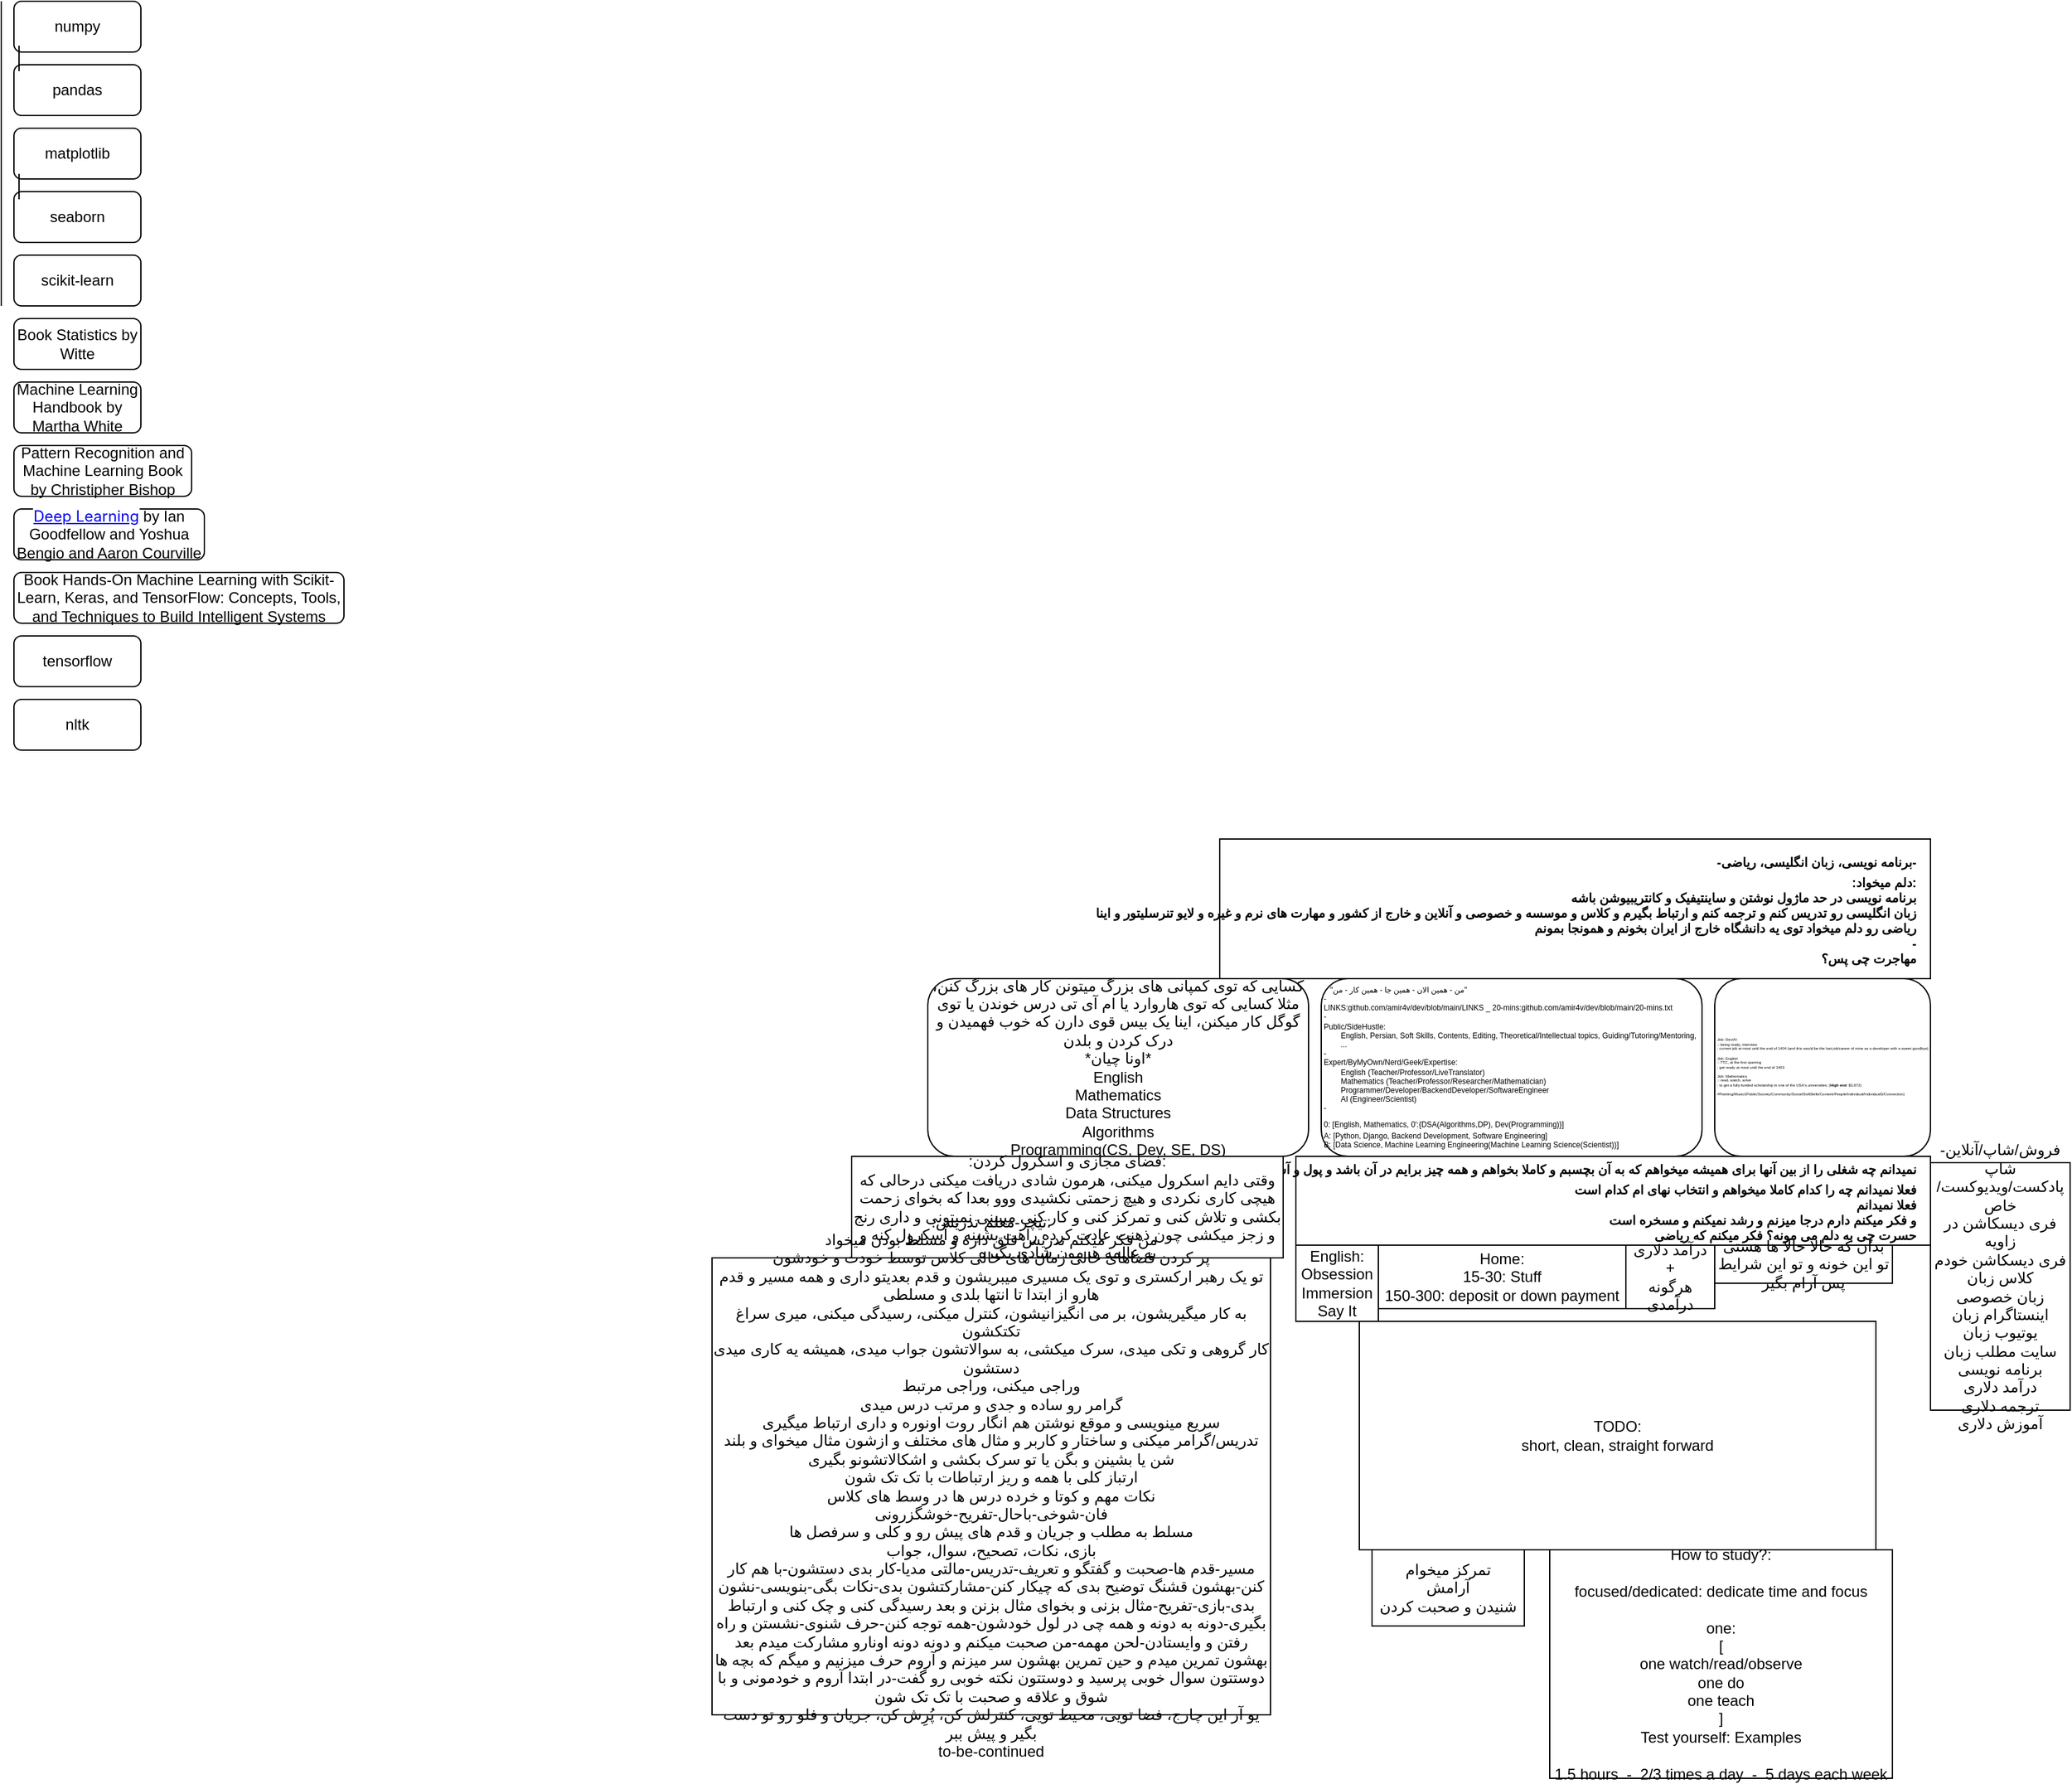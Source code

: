 <mxfile version="24.7.16">
  <diagram name="Page-1" id="Pw1lx-9ADOZ67-cU_8lc">
    <mxGraphModel dx="503" dy="1359" grid="1" gridSize="10" guides="1" tooltips="1" connect="1" arrows="1" fold="1" page="1" pageScale="1" pageWidth="850" pageHeight="1100" math="0" shadow="0">
      <root>
        <mxCell id="0" />
        <mxCell id="1" parent="0" />
        <mxCell id="uNf8jhvKmDgPgvKZIGbK-5" value="numpy" style="rounded=1;whiteSpace=wrap;html=1;" parent="1" vertex="1">
          <mxGeometry x="20" y="-1090" width="100" height="40" as="geometry" />
        </mxCell>
        <mxCell id="uNf8jhvKmDgPgvKZIGbK-6" value="pandas" style="rounded=1;whiteSpace=wrap;html=1;" parent="1" vertex="1">
          <mxGeometry x="20" y="-1040" width="100" height="40" as="geometry" />
        </mxCell>
        <mxCell id="uNf8jhvKmDgPgvKZIGbK-7" value="matplotlib" style="rounded=1;whiteSpace=wrap;html=1;" parent="1" vertex="1">
          <mxGeometry x="20" y="-990" width="100" height="40" as="geometry" />
        </mxCell>
        <mxCell id="uNf8jhvKmDgPgvKZIGbK-8" value="seaborn" style="rounded=1;whiteSpace=wrap;html=1;" parent="1" vertex="1">
          <mxGeometry x="20" y="-940" width="100" height="40" as="geometry" />
        </mxCell>
        <mxCell id="uNf8jhvKmDgPgvKZIGbK-10" value="scikit-learn" style="rounded=1;whiteSpace=wrap;html=1;" parent="1" vertex="1">
          <mxGeometry x="20" y="-890" width="100" height="40" as="geometry" />
        </mxCell>
        <mxCell id="uNf8jhvKmDgPgvKZIGbK-13" value="Book Statistics by Witte" style="rounded=1;whiteSpace=wrap;html=1;" parent="1" vertex="1">
          <mxGeometry x="20" y="-840" width="100" height="40" as="geometry" />
        </mxCell>
        <mxCell id="uNf8jhvKmDgPgvKZIGbK-14" value="Machine Learning Handbook by Martha White" style="rounded=1;whiteSpace=wrap;html=1;" parent="1" vertex="1">
          <mxGeometry x="20" y="-790" width="100" height="40" as="geometry" />
        </mxCell>
        <mxCell id="uNf8jhvKmDgPgvKZIGbK-15" value="Pattern Recognition and Machine Learning Book by Christipher Bishop" style="rounded=1;whiteSpace=wrap;html=1;" parent="1" vertex="1">
          <mxGeometry x="20" y="-740" width="140" height="40" as="geometry" />
        </mxCell>
        <mxCell id="uNf8jhvKmDgPgvKZIGbK-16" value="&lt;font style=&quot;font-size: 12px;&quot;&gt;&lt;a style=&quot;box-sizing: unset; cursor: pointer; font-family: -apple-system, BlinkMacSystemFont, &amp;quot;Segoe UI&amp;quot;, Helvetica, Arial, sans-serif, &amp;quot;Apple Color Emoji&amp;quot;, &amp;quot;Segoe UI Emoji&amp;quot;, &amp;quot;Segoe UI Symbol&amp;quot;; text-align: left; background-color: rgb(255, 255, 255);&quot; href=&quot;https://www.deeplearningbook.org/&quot;&gt;Deep Learning&lt;/a&gt;&amp;nbsp;by Ian Goodfellow and Yoshua Bengio and Aaron Courville&lt;/font&gt;" style="rounded=1;whiteSpace=wrap;html=1;" parent="1" vertex="1">
          <mxGeometry x="20" y="-690" width="150" height="40" as="geometry" />
        </mxCell>
        <mxCell id="uNf8jhvKmDgPgvKZIGbK-18" value="Book Hands-On Machine Learning with Scikit-Learn, Keras, and TensorFlow: Concepts, Tools, and Techniques to Build Intelligent Systems" style="rounded=1;whiteSpace=wrap;html=1;" parent="1" vertex="1">
          <mxGeometry x="20" y="-640" width="260" height="40" as="geometry" />
        </mxCell>
        <mxCell id="eiy_VjTBnV1nARQNC3YB-1" value="" style="endArrow=none;html=1;rounded=0;" parent="1" edge="1">
          <mxGeometry width="50" height="50" relative="1" as="geometry">
            <mxPoint x="10" y="-850" as="sourcePoint" />
            <mxPoint x="10" y="-1090" as="targetPoint" />
          </mxGeometry>
        </mxCell>
        <mxCell id="eiy_VjTBnV1nARQNC3YB-2" value="tensorflow" style="rounded=1;whiteSpace=wrap;html=1;" parent="1" vertex="1">
          <mxGeometry x="20" y="-590" width="100" height="40" as="geometry" />
        </mxCell>
        <mxCell id="eiy_VjTBnV1nARQNC3YB-6" value="nltk" style="rounded=1;whiteSpace=wrap;html=1;" parent="1" vertex="1">
          <mxGeometry x="20" y="-540" width="100" height="40" as="geometry" />
        </mxCell>
        <mxCell id="rNfnYfNZXdWyFEMV66Mj-3" value="" style="endArrow=none;html=1;rounded=0;" parent="1" edge="1">
          <mxGeometry width="50" height="50" relative="1" as="geometry">
            <mxPoint x="24" y="-1035" as="sourcePoint" />
            <mxPoint x="24" y="-1055" as="targetPoint" />
          </mxGeometry>
        </mxCell>
        <mxCell id="rNfnYfNZXdWyFEMV66Mj-4" value="" style="endArrow=none;html=1;rounded=0;" parent="1" edge="1">
          <mxGeometry width="50" height="50" relative="1" as="geometry">
            <mxPoint x="24" y="-934" as="sourcePoint" />
            <mxPoint x="24" y="-954" as="targetPoint" />
          </mxGeometry>
        </mxCell>
        <mxCell id="NjcC3SJjB0qP52kyVzx2-1" value="کسایی که توی کمپانی های بزرگ میتونن کار های بزرگ کنن، مثلا کسایی که توی هاروارد یا ام آی تی درس خوندن یا توی گوگل کار میکنن، اینا یک بیس قوی دارن که خوب فهمیدن و درک کردن و بلدن&lt;br&gt;*اونا چیان*&lt;br&gt;English&lt;br&gt;Mathematics&lt;br&gt;Data Structures&lt;br&gt;Algorithms&lt;br&gt;Programming(CS, Dev, SE, DS)" style="rounded=1;whiteSpace=wrap;html=1;" parent="1" vertex="1">
          <mxGeometry x="740" y="-320" width="300" height="140" as="geometry" />
        </mxCell>
        <mxCell id="m1dlzt6d_2SXBuBqFUNx-1" value="&lt;div style=&quot;font-size: 6px;&quot;&gt;&lt;font style=&quot;font-size: 6px;&quot;&gt;&lt;font style=&quot;font-size: 6px;&quot;&gt;&amp;nbsp; &amp;nbsp;&quot;من - همین الان - همین جا - همین کار - من&quot;&lt;/font&gt;&lt;/font&gt;&lt;/div&gt;&lt;div style=&quot;font-size: 6px;&quot;&gt;&lt;font style=&quot;font-size: 6px;&quot;&gt;&lt;font style=&quot;font-size: 6px;&quot;&gt;-&lt;/font&gt;&lt;/font&gt;&lt;/div&gt;&lt;div style=&quot;font-size: 6px;&quot;&gt;&lt;font style=&quot;font-size: 6px;&quot;&gt;&lt;font style=&quot;font-size: 6px;&quot;&gt;LINKS:github.com/amir4v/dev/blob/main/LINKS _ 20-mins:github.com/amir4v/dev/blob/main/20-mins.txt&lt;/font&gt;&lt;/font&gt;&lt;/div&gt;&lt;div style=&quot;font-size: 6px;&quot;&gt;&lt;font style=&quot;font-size: 6px;&quot;&gt;-&lt;/font&gt;&lt;/div&gt;&lt;div style=&quot;font-size: 6px;&quot;&gt;&lt;font style=&quot;font-size: 6px;&quot;&gt;Public/SideHustle:&lt;/font&gt;&lt;/div&gt;&lt;div style=&quot;font-size: 6px;&quot;&gt;&lt;font style=&quot;font-size: 6px;&quot;&gt;&lt;font style=&quot;font-size: 6px;&quot;&gt;&lt;span style=&quot;white-space: pre;&quot;&gt;&#x9;&lt;/span&gt;English, Persian,&amp;nbsp;&lt;/font&gt;&lt;/font&gt;&lt;span style=&quot;background-color: initial;&quot;&gt;Soft Skills,&amp;nbsp;&lt;/span&gt;&lt;span style=&quot;background-color: initial;&quot;&gt;Contents, Editing, Theoretical/Intellectual topics, Guiding/Tutoring/Mentoring,&lt;/span&gt;&lt;/div&gt;&lt;div style=&quot;font-size: 6px;&quot;&gt;&lt;span style=&quot;background-color: initial;&quot;&gt;&lt;span style=&quot;white-space: pre;&quot;&gt;&#x9;&lt;/span&gt;...&lt;br&gt;&lt;/span&gt;&lt;/div&gt;&lt;div style=&quot;font-size: 6px;&quot;&gt;&lt;font style=&quot;font-size: 6px;&quot;&gt;&lt;font style=&quot;font-size: 6px;&quot;&gt;&lt;font style=&quot;font-size: 6px;&quot;&gt;-&lt;/font&gt;&lt;/font&gt;&lt;/font&gt;&lt;/div&gt;&lt;div style=&quot;font-size: 6px;&quot;&gt;&lt;font style=&quot;font-size: 6px;&quot;&gt;&lt;font style=&quot;font-size: 6px;&quot;&gt;&lt;font style=&quot;font-size: 6px;&quot;&gt;Expert/ByMyOwn/Nerd/Geek/Expertise:&lt;/font&gt;&lt;/font&gt;&lt;/font&gt;&lt;/div&gt;&lt;div style=&quot;font-size: 6px;&quot;&gt;&lt;font style=&quot;font-size: 6px;&quot;&gt;&lt;font style=&quot;font-size: 6px;&quot;&gt;&lt;font style=&quot;font-size: 6px;&quot;&gt;&lt;span style=&quot;white-space: pre;&quot;&gt;&#x9;&lt;/span&gt;English&amp;nbsp;&lt;span style=&quot;background-color: initial;&quot;&gt;(&lt;/span&gt;&lt;span style=&quot;background-color: initial;&quot;&gt;Teacher/&lt;/span&gt;&lt;/font&gt;&lt;/font&gt;&lt;/font&gt;&lt;span style=&quot;background-color: initial;&quot;&gt;Professor/&lt;/span&gt;&lt;span style=&quot;background-color: initial;&quot;&gt;LiveTranslator)&lt;/span&gt;&lt;/div&gt;&lt;div style=&quot;font-size: 6px;&quot;&gt;&lt;font style=&quot;font-size: 6px;&quot;&gt;&lt;font style=&quot;font-size: 6px;&quot;&gt;&lt;font style=&quot;font-size: 6px;&quot;&gt;&lt;span style=&quot;white-space: pre;&quot;&gt;&#x9;&lt;/span&gt;Mathematics&lt;/font&gt;&lt;span style=&quot;background-color: initial;&quot;&gt;&amp;nbsp;(Teacher/Professor/Researcher/&lt;/span&gt;&lt;/font&gt;&lt;span style=&quot;background-color: initial;&quot;&gt;Mathematician&lt;/span&gt;&lt;span style=&quot;background-color: initial;&quot;&gt;)&lt;/span&gt;&lt;/font&gt;&lt;/div&gt;&lt;div style=&quot;font-size: 6px;&quot;&gt;&lt;font style=&quot;font-size: 6px;&quot;&gt;&lt;span style=&quot;background-color: initial;&quot;&gt;&lt;span style=&quot;white-space: pre;&quot;&gt;&#x9;&lt;/span&gt;Programmer/Developer/BackendDeveloper/SoftwareEngineer&lt;/span&gt;&lt;/font&gt;&lt;/div&gt;&lt;div style=&quot;font-size: 6px;&quot;&gt;&lt;font style=&quot;font-size: 6px;&quot;&gt;&lt;span style=&quot;background-color: initial;&quot;&gt;&lt;span style=&quot;white-space: pre;&quot;&gt;&lt;span style=&quot;white-space: pre;&quot;&gt;&#x9;&lt;/span&gt;&lt;/span&gt;AI&lt;/span&gt;&lt;span style=&quot;background-color: initial;&quot;&gt;&amp;nbsp;(Engineer/Scientist)&lt;/span&gt;&lt;/font&gt;&lt;/div&gt;&lt;div style=&quot;font-size: 6px;&quot;&gt;&lt;font style=&quot;font-size: 6px;&quot;&gt;-&lt;/font&gt;&lt;/div&gt;&lt;font style=&quot;font-size: 6px;&quot;&gt;0: [English, Mathematics, 0&#39;:{DSA(Algorithms,DP), Dev(Programming)}]&lt;/font&gt;&lt;div style=&quot;font-size: 6px;&quot;&gt;&lt;font style=&quot;font-size: 6px;&quot;&gt;A: [Python, Django, Backend Development, Software Engineering]&lt;/font&gt;&lt;/div&gt;&lt;div style=&quot;font-size: 6px;&quot;&gt;&lt;font style=&quot;font-size: 6px;&quot;&gt;&lt;font style=&quot;font-size: 6px;&quot;&gt;B&lt;/font&gt;&lt;span style=&quot;background-color: initial;&quot;&gt;: [Data Science, Machine Learning Engineering(Machine Learning Science(Scientist))]&lt;/span&gt;&lt;/font&gt;&lt;/div&gt;" style="rounded=1;whiteSpace=wrap;html=1;align=left;" parent="1" vertex="1">
          <mxGeometry x="1050" y="-320" width="300" height="140" as="geometry" />
        </mxCell>
        <mxCell id="LMWK8aXgj8m5KuPDmJkq-1" value="&lt;div style=&quot;font-size: 3px;&quot;&gt;&lt;font style=&quot;font-size: 3px;&quot;&gt;Job: Dev/AI&lt;/font&gt;&lt;/div&gt;&lt;div style=&quot;font-size: 3px;&quot;&gt;&lt;font style=&quot;font-size: 3px;&quot;&gt;:: being ready, interview&lt;/font&gt;&lt;/div&gt;&lt;div style=&quot;font-size: 3px;&quot;&gt;&lt;font style=&quot;font-size: 3px;&quot;&gt;: current job at most&amp;nbsp;until the end of 1404 (and this would be the last job/career of mine as a developer with a sweet goodbye)&lt;/font&gt;&lt;/div&gt;&lt;div style=&quot;font-size: 3px;&quot;&gt;&lt;font style=&quot;font-size: 3px;&quot;&gt;&lt;br&gt;&lt;/font&gt;&lt;/div&gt;&lt;div style=&quot;font-size: 3px;&quot;&gt;&lt;font style=&quot;font-size: 3px;&quot;&gt;Job: English&lt;br&gt;&lt;/font&gt;&lt;/div&gt;&lt;div style=&quot;font-size: 3px;&quot;&gt;&lt;font style=&quot;font-size: 3px;&quot;&gt;:: TTC, at the first opening&lt;/font&gt;&lt;/div&gt;&lt;div style=&quot;font-size: 3px;&quot;&gt;&lt;font style=&quot;font-size: 3px;&quot;&gt;: get ready at most until the end of 1403&lt;/font&gt;&lt;/div&gt;&lt;div style=&quot;font-size: 3px;&quot;&gt;&lt;font style=&quot;font-size: 3px;&quot;&gt;&lt;br&gt;&lt;/font&gt;&lt;/div&gt;&lt;div style=&quot;font-size: 3px;&quot;&gt;&lt;div style=&quot;&quot;&gt;&lt;font style=&quot;font-size: 3px;&quot;&gt;Job: Mathematics&lt;/font&gt;&lt;/div&gt;&lt;div style=&quot;&quot;&gt;&lt;font style=&quot;font-size: 3px;&quot;&gt;:: read, watch, solve&lt;/font&gt;&lt;/div&gt;&lt;div style=&quot;&quot;&gt;&lt;font style=&quot;font-size: 3px;&quot;&gt;: to get a fully-funded scholarship in one of the USA&#39;s universities; (&lt;/font&gt;&lt;strong style=&quot;background-color: initial;&quot;&gt;High end&lt;/strong&gt;&lt;span style=&quot;background-color: initial;&quot;&gt;: $3,672&lt;/span&gt;&lt;span style=&quot;background-color: initial;&quot;&gt;)&lt;/span&gt;&lt;/div&gt;&lt;div style=&quot;&quot;&gt;&lt;font style=&quot;font-size: 3px;&quot;&gt;&lt;br&gt;&lt;/font&gt;&lt;/div&gt;&lt;div style=&quot;&quot;&gt;&lt;font style=&quot;font-size: 3px;&quot;&gt;#Painting/Music/(Public/Society/Community/Social/SoftSkills/Content/People/Individual/IndividualS/Connection)&lt;/font&gt;&lt;/div&gt;&lt;/div&gt;" style="rounded=1;whiteSpace=wrap;html=1;align=left;" parent="1" vertex="1">
          <mxGeometry x="1360" y="-320" width="170" height="140" as="geometry" />
        </mxCell>
        <mxCell id="AXUeFKmJ4L8ZubqQcsqx-2" value="" style="verticalLabelPosition=bottom;verticalAlign=top;html=1;shape=mxgraph.basic.rect;fillColor2=none;strokeWidth=1;size=20;indent=5;" parent="1" vertex="1">
          <mxGeometry x="970" y="-430" width="560" height="110" as="geometry" />
        </mxCell>
        <mxCell id="AXUeFKmJ4L8ZubqQcsqx-4" value="&lt;font style=&quot;font-size: 10px;&quot;&gt;-برنامه نویسی، زبان انگلیسی، ریاضی-&lt;/font&gt;&lt;div style=&quot;font-size: 10px;&quot;&gt;&lt;div style=&quot;&quot;&gt;&lt;font style=&quot;font-size: 10px;&quot;&gt;:دلم میخواد:&lt;/font&gt;&lt;/div&gt;&lt;div style=&quot;&quot;&gt;&lt;font style=&quot;font-size: 10px;&quot;&gt;برنامه نویسی در حد ماژول نوشتن و ساینتیفیک و کانتریبیوشن باشه&lt;/font&gt;&lt;/div&gt;&lt;div style=&quot;&quot;&gt;&lt;font style=&quot;font-size: 10px;&quot;&gt;زبان انگلیسی رو تدریس کنم و ترجمه کنم و ارتباط بگیرم و کلاس و موسسه و خصوصی و آنلاین و خارج از کشور و مهارت های نرم و غیره و لایو تنرسلیتور و اینا&lt;/font&gt;&lt;/div&gt;&lt;div style=&quot;&quot;&gt;&lt;font style=&quot;font-size: 10px;&quot;&gt;ریاضی رو دلم میخواد توی یه دانشگاه خارج از ایران بخونم و همونجا بمونم&lt;/font&gt;&lt;/div&gt;&lt;div style=&quot;&quot;&gt;&lt;font style=&quot;font-size: 10px;&quot;&gt;-&lt;/font&gt;&lt;/div&gt;&lt;div style=&quot;&quot;&gt;&lt;font style=&quot;font-size: 10px;&quot;&gt;مهاجرت چی پس؟&lt;/font&gt;&lt;/div&gt;&lt;/div&gt;" style="text;strokeColor=none;fillColor=none;html=1;fontSize=24;fontStyle=1;verticalAlign=middle;align=right;" parent="1" vertex="1">
          <mxGeometry x="960" y="-410" width="560" height="60" as="geometry" />
        </mxCell>
        <mxCell id="AXUeFKmJ4L8ZubqQcsqx-5" value="" style="rounded=0;whiteSpace=wrap;html=1;" parent="1" vertex="1">
          <mxGeometry x="1030" y="-180" width="500" height="70" as="geometry" />
        </mxCell>
        <mxCell id="AXUeFKmJ4L8ZubqQcsqx-6" value="&lt;font style=&quot;font-size: 10px;&quot;&gt;نمیدانم چه شغلی را از بین آنها برای همیشه میخواهم که به آن بچسبم و کاملا بخواهم و همه چیز برایم در آن باشد و پول و آسودگی و لذت و آرامش&lt;/font&gt;&lt;div style=&quot;font-size: 10px;&quot;&gt;&lt;font style=&quot;font-size: 10px;&quot;&gt;فعلا نمیدانم چه را کدام کاملا میخواهم و انتخاب نهای ام کدام است&lt;/font&gt;&lt;/div&gt;&lt;div style=&quot;font-size: 10px;&quot;&gt;&lt;font style=&quot;font-size: 10px;&quot;&gt;فعلا نمیدانم&lt;/font&gt;&lt;/div&gt;&lt;div style=&quot;font-size: 10px;&quot;&gt;&lt;font style=&quot;font-size: 10px;&quot;&gt;و فکر میکنم دارم درجا میزنم و رشد نمیکنم و مسخره است&lt;/font&gt;&lt;/div&gt;&lt;div style=&quot;font-size: 10px;&quot;&gt;&lt;font style=&quot;font-size: 10px;&quot;&gt;حسرت چی به دلم می مونه؟ فکر میکنم که ریاضی&lt;/font&gt;&lt;/div&gt;" style="text;strokeColor=none;fillColor=none;html=1;fontSize=24;fontStyle=1;verticalAlign=middle;align=right;" parent="1" vertex="1">
          <mxGeometry x="960" y="-180" width="560" height="60" as="geometry" />
        </mxCell>
        <mxCell id="AXUeFKmJ4L8ZubqQcsqx-7" value="English:&lt;div&gt;Obsession&lt;/div&gt;&lt;div&gt;Immersion&lt;/div&gt;&lt;div&gt;Say It&lt;/div&gt;" style="rounded=0;whiteSpace=wrap;html=1;" parent="1" vertex="1">
          <mxGeometry x="1030" y="-110" width="65" height="60" as="geometry" />
        </mxCell>
        <mxCell id="AXUeFKmJ4L8ZubqQcsqx-8" value="Home:&lt;div&gt;15-30: Stuff&lt;/div&gt;&lt;div&gt;150-300: deposit or down payment&lt;/div&gt;" style="rounded=0;whiteSpace=wrap;html=1;" parent="1" vertex="1">
          <mxGeometry x="1095" y="-110" width="195" height="50" as="geometry" />
        </mxCell>
        <mxCell id="AXUeFKmJ4L8ZubqQcsqx-9" value="درآمد دلاری&lt;div&gt;+&lt;/div&gt;&lt;div&gt;هرگونه درآمدی&lt;/div&gt;" style="rounded=0;whiteSpace=wrap;html=1;" parent="1" vertex="1">
          <mxGeometry x="1290" y="-110" width="70" height="50" as="geometry" />
        </mxCell>
        <mxCell id="AXUeFKmJ4L8ZubqQcsqx-10" value="بدان که حالا حالا ها هستی تو این خونه و تو این شرایط پس آرام بگیر" style="rounded=0;whiteSpace=wrap;html=1;" parent="1" vertex="1">
          <mxGeometry x="1360" y="-110" width="140" height="30" as="geometry" />
        </mxCell>
        <mxCell id="AXUeFKmJ4L8ZubqQcsqx-11" value="TODO:&lt;div&gt;short, clean, straight forward&lt;/div&gt;" style="rounded=0;whiteSpace=wrap;html=1;" parent="1" vertex="1">
          <mxGeometry x="1080" y="-50" width="407" height="180" as="geometry" />
        </mxCell>
        <mxCell id="OlMIyhV_iWhLKmUS0hnb-1" value="تمرکز میخوام&lt;div&gt;آرامش&lt;/div&gt;&lt;div&gt;شنیدن و صحبت کردن&lt;/div&gt;" style="rounded=0;whiteSpace=wrap;html=1;" parent="1" vertex="1">
          <mxGeometry x="1090" y="130" width="120" height="60" as="geometry" />
        </mxCell>
        <mxCell id="H_kfXskphiUU7MyIa1LL-1" value="How to study?:&lt;div&gt;&lt;br&gt;&lt;/div&gt;&lt;div&gt;focused/dedicated: dedicate time and focus&lt;/div&gt;&lt;div&gt;&lt;br&gt;&lt;div&gt;one:&lt;/div&gt;&lt;div&gt;[&lt;/div&gt;&lt;div&gt;one watch/read/observe&lt;/div&gt;&lt;div&gt;one do&lt;/div&gt;&lt;div&gt;one teach&lt;/div&gt;&lt;div&gt;]&lt;/div&gt;&lt;div&gt;Test yourself: Examples&lt;/div&gt;&lt;div&gt;&lt;br&gt;&lt;div&gt;1.5 hours&amp;nbsp; -&amp;nbsp; 2/3 times a day&amp;nbsp; -&amp;nbsp; 5 days each week&lt;/div&gt;&lt;/div&gt;&lt;/div&gt;" style="rounded=0;whiteSpace=wrap;html=1;" parent="1" vertex="1">
          <mxGeometry x="1230" y="130" width="270" height="180" as="geometry" />
        </mxCell>
        <mxCell id="Rd4GpR8UwyXvpFVBSVih-1" value=":فضای مجازی و اسکرول کردن:&lt;div&gt;وقتی دایم اسکرول میکنی، هرمون شادی دریافت میکنی درحالی که هیچی کاری نکردی و هیچ زحمتی نکشیدی ووو بعدا که بخوای زحمت بکشی و تلاش کنی و تمرکز کنی و کار کنی میبینی نمیتونی و داری رنج و زجز میکشی چون ذهنت عادت کرده راهت بشینه و اسکرول کنه و یه عالمه هرمون شادی بگیره&lt;/div&gt;" style="rounded=0;whiteSpace=wrap;html=1;" parent="1" vertex="1">
          <mxGeometry x="680" y="-180" width="340" height="80" as="geometry" />
        </mxCell>
        <mxCell id="Rd4GpR8UwyXvpFVBSVih-2" value=":تیچر-معلم-تدریس:&lt;div&gt;من فکر میکنم تدریس قلق داره و مسلط بودن میخواد&lt;/div&gt;&lt;div&gt;پر کردن فضاهای خالی زمان های خالی کلاس توسط خودت و خودشون&lt;/div&gt;&lt;div&gt;تو یک رهبر ارکستری و توی یک مسیری میبریشون و قدم بعدیتو داری و همه مسیر و قدم هارو از ابتدا تا انتها بلدی و مسلطی&lt;/div&gt;&lt;div&gt;به کار میگیریشون، بر می انگیزانیشون، کنترل میکنی، رسیدگی میکنی، میری سراغ تکتکشون&lt;/div&gt;&lt;div&gt;کار گروهی و تکی میدی، سرک میکشی، به سوالاتشون جواب میدی، همیشه یه کاری میدی دستشون&lt;/div&gt;&lt;div&gt;وراجی میکنی، وراجی مرتبط&lt;/div&gt;&lt;div&gt;گرامر رو ساده و جدی و مرتب درس میدی&lt;/div&gt;&lt;div&gt;سریع مینویسی و موقع نوشتن هم انگار روت اونوره و داری ارتباط میگیری&lt;/div&gt;&lt;div&gt;تدریس/گرامر میکنی و ساختار و کاربر و مثال های مختلف و ازشون مثال میخوای و بلند شن یا بشینن و بگن یا تو سرک بکشی و اشکالاتشونو بگیری&lt;/div&gt;&lt;div&gt;ارتباز کلی با همه و ریز ارتباطات با تک تک شون&lt;/div&gt;&lt;div&gt;نکات مهم و کوتا و خرده درس ها در وسط های کلاس&lt;/div&gt;&lt;div&gt;فان-شوخی-باحال-تفریح-خوشگزرونی&lt;/div&gt;&lt;div&gt;مسلط به مطلب و جریان و قدم های پیش رو و کلی و سرفصل ها&lt;/div&gt;&lt;div&gt;بازی، نکات، تصحیح، سوال، جواب&lt;/div&gt;&lt;div&gt;مسیر-قدم ها-صحبت و گفتگو و تعریف-تدریس-مالتی مدیا-کار بدی دستشون-با هم کار کنن-بهشون قشنگ توضیح بدی که چیکار کنن-مشارکتشون بدی-نکات بگی-بنویسی-نشون بدی-بازی-تفریح-مثال بزنی و بخوای مثال بزنن و بعد رسیدگی کنی و چک کنی و ارتباط بگیری-دونه به دونه و همه چی در لول خودشون-همه توجه کنن-حرف شنوی-نشستن و راه رفتن و وایستادن-لحن مهمه-من صحبت میکنم و دونه دونه اونارو مشارکت میدم بعد بهشون تمرین میدم و حین تمرین بهشون سر میزنم و آروم حرف میزنیم و میگم که بچه ها دوستتون سوال خوبی پرسید و دوستتون نکته خوبی رو گفت-در ابتدا آروم و خودمونی و با شوق و علاقه و صحبت با تک تک شون&lt;/div&gt;&lt;div&gt;یو آر این چارج، فضا تویی، محیط تویی، کنترلش کن، پُرِش کن، جریان و فلو رو تو دست بگیر و پیش ببر&lt;br&gt;&lt;/div&gt;&lt;div&gt;to-be-continued&lt;br&gt;&lt;/div&gt;" style="rounded=0;whiteSpace=wrap;html=1;" parent="1" vertex="1">
          <mxGeometry x="570" y="-100" width="440" height="360" as="geometry" />
        </mxCell>
        <mxCell id="4xOA998W1WG-WekqutN8-1" value="فروش/شاپ/آنلاین-شاپ&lt;div&gt;پادکست/ویدیوکست/خاص&lt;/div&gt;&lt;div&gt;فری دیسکاشن در زاویه&lt;/div&gt;&lt;div&gt;فری دیسکاشن خودم&lt;/div&gt;&lt;div&gt;کلاس زبان&lt;/div&gt;&lt;div&gt;زبان خصوصی&lt;/div&gt;&lt;div&gt;اینستاگرام زبان&lt;/div&gt;&lt;div&gt;یوتیوب زبان&lt;/div&gt;&lt;div&gt;سایت مطلب زبان&lt;/div&gt;&lt;div&gt;برنامه نویسی&lt;/div&gt;&lt;div&gt;درآمد دلاری&lt;/div&gt;&lt;div&gt;ترجمه دلاری&lt;/div&gt;&lt;div&gt;آموزش دلاری&lt;/div&gt;" style="rounded=0;whiteSpace=wrap;html=1;" vertex="1" parent="1">
          <mxGeometry x="1530" y="-175" width="110" height="195" as="geometry" />
        </mxCell>
      </root>
    </mxGraphModel>
  </diagram>
</mxfile>
